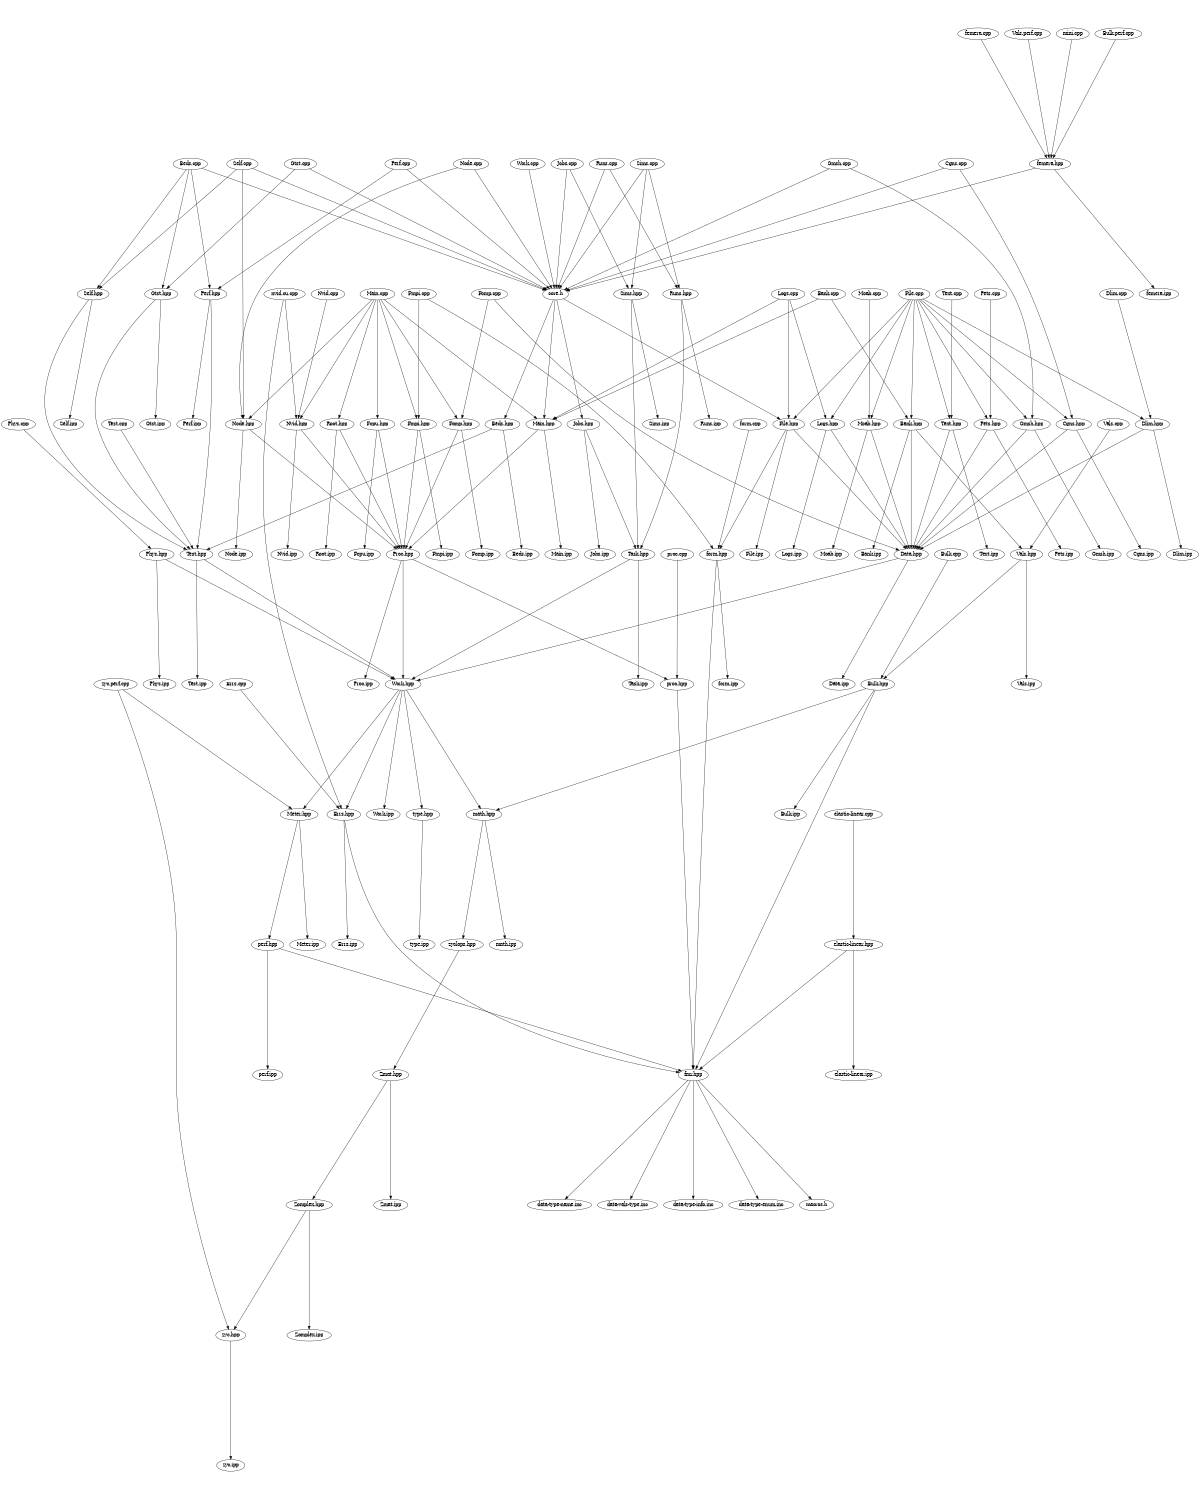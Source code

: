 digraph "source tree" {
    overlap=scale;
    size="8,10";
    ratio="fill";
    fontsize="16";
    fontname="Helvetica";
	clusterrank="local";
	"Main.cpp" -> "Fcpu.hpp"
	"Sims.hpp" -> "Sims.ipp"
	"File.cpp" -> "Moab.hpp"
	"Self.cpp" -> "Node.hpp"
	"Zmat.hpp" -> "Zmat.ipp"
	"Perf.hpp" -> "Test.hpp"
	"proc.hpp" -> "fmr.hpp"
	"proc.cpp" -> "proc.hpp"
	"Work.hpp" -> "Errs.hpp"
	"Text.cpp" -> "Text.hpp"
	"Bank.hpp" -> "Vals.hpp"
	"fmr.hpp" -> "macros.h"
	"Zomplex.hpp" -> "zyc.hpp"
	"Work.hpp" -> "Meter.hpp"
	"Errs.cpp" -> "Errs.hpp"
	"Phys.hpp" -> "Phys.ipp"
	"Fmpi.hpp" -> "Fmpi.ipp"
	"Test.cpp" -> "Test.hpp"
	"form.cpp" -> "form.hpp"
	"Gtst.hpp" -> "Gtst.ipp"
	"perf.hpp" -> "perf.ipp"
	"File.cpp" -> "Bank.hpp"
	"Node.cpp" -> "Node.hpp"
	"fmr.hpp" -> "data-type-name.inc"
	"Work.hpp" -> "Work.ipp"
	"File.cpp" -> "File.hpp"
	"Fomp.hpp" -> "Proc.hpp"
	"Proc.hpp" -> "Proc.ipp"
	"Pets.hpp" -> "Pets.ipp"
	"Task.hpp" -> "Work.hpp"
	"Moab.hpp" -> "Moab.ipp"
	"Beds.cpp" -> "Perf.hpp"
	"Perf.hpp" -> "Perf.ipp"
	"core.h" -> "Main.hpp"
	"zyc.hpp" -> "zyc.ipp"
	"Beds.hpp" -> "Test.hpp"
	"fmr.hpp" -> "data-vals-type.inc"
	"Meter.hpp" -> "perf.hpp"
	"form.hpp" -> "form.ipp"
	"zyc.perf.cpp" -> "Meter.hpp"
	"Main.hpp" -> "Main.ipp"
	"fmr.hpp" -> "data-type-info.inc"
	"Main.cpp" -> "Root.hpp"
	"Logs.cpp" -> "Main.hpp"
	"Gmsh.cpp" -> "Gmsh.hpp"
	"Work.cpp" -> "core.h"
	"math.hpp" -> "math.ipp"
	"Sims.cpp" -> "Runs.hpp"
	"Beds.hpp" -> "Beds.ipp"
	"File.cpp" -> "Cgns.hpp"
	"Data.hpp" -> "Data.ipp"
	"Self.hpp" -> "Self.ipp"
	"Text.hpp" -> "Text.ipp"
	"Cgns.cpp" -> "Cgns.hpp"
	"math.hpp" -> "zyclops.hpp"
	"femera.cpp" -> "femera.hpp"
	"File.cpp" -> "Pets.hpp"
	"File.cpp" -> "Text.hpp"
	"Main.cpp" -> "Nvid.hpp"
	"Fomp.cpp" -> "Fomp.hpp"
	"Perf.cpp" -> "core.h"
	"Jobs.hpp" -> "Task.hpp"
	"Vals.hpp" -> "Bulk.hpp"
	"femera.hpp" -> "femera.ipp"
	"core.h" -> "File.hpp"
	"Gtst.cpp" -> "core.h"
	"Nvid.hpp" -> "Nvid.ipp"
	"Moab.cpp" -> "Moab.hpp"
	"Dlim.cpp" -> "Dlim.hpp"
	"Node.cpp" -> "core.h"
	"Gmsh.hpp" -> "Gmsh.ipp"
	"Zmat.hpp" -> "Zomplex.hpp"
	"Root.hpp" -> "Proc.hpp"
	"Fcpu.hpp" -> "Proc.hpp"
	"Gtst.cpp" -> "Gtst.hpp"
	"Self.cpp" -> "Self.hpp"
	"Main.cpp" -> "Node.hpp"
	"Vals.perf.cpp" -> "femera.hpp"
	"zyc.perf.cpp" -> "zyc.hpp"
	"Self.hpp" -> "Test.hpp"
	"Dlim.hpp" -> "Data.hpp"
	"Work.hpp" -> "math.hpp"
	"Pets.cpp" -> "Pets.hpp"
	"Bank.cpp" -> "Main.hpp"
	"Fmpi.cpp" -> "Fmpi.hpp"
	"nvid.cu.cpp" -> "Errs.hpp"
	"Logs.cpp" -> "Logs.hpp"
	"Nvid.hpp" -> "Proc.hpp"
	"File.cpp" -> "Dlim.hpp"
	"Bank.hpp" -> "Bank.ipp"
	"Errs.hpp" -> "fmr.hpp"
	"Meter.hpp" -> "Meter.ipp"
	"Fmpi.hpp" -> "Proc.hpp"
	"File.cpp" -> "Logs.hpp"
	"Sims.cpp" -> "Sims.hpp"
	"Jobs.cpp" -> "Sims.hpp"
	"Beds.cpp" -> "Self.hpp"
	"Fomp.cpp" -> "Data.hpp"
	"elastic-linear.hpp" -> "elastic-linear.ipp"
	"Fomp.hpp" -> "Fomp.ipp"
	"fmr.hpp" -> "data-type-enum.inc"
	"Main.cpp" -> "Main.hpp"
	"Gtst.hpp" -> "Test.hpp"
	"Root.hpp" -> "Root.ipp"
	"File.hpp" -> "Data.hpp"
	"Bulk.cpp" -> "Bulk.hpp"
	"Node.hpp" -> "Proc.hpp"
	"Cgns.cpp" -> "core.h"
	"Test.hpp" -> "Test.ipp"
	"Cgns.hpp" -> "Data.hpp"
	"Main.cpp" -> "Fomp.hpp"
	"Bulk.hpp" -> "Bulk.ipp"
	"Jobs.cpp" -> "core.h"
	"File.hpp" -> "File.ipp"
	"Gmsh.hpp" -> "Data.hpp"
	"femera.hpp" -> "core.h"
	"Bulk.hpp" -> "math.hpp"
	"Jobs.hpp" -> "Jobs.ipp"
	"Proc.hpp" -> "proc.hpp"
	"mini.cpp" -> "femera.hpp"
	"Sims.cpp" -> "core.h"
	"Bank.hpp" -> "Data.hpp"
	"Moab.hpp" -> "Data.hpp"
	"Task.hpp" -> "Task.ipp"
	"Fcpu.hpp" -> "Fcpu.ipp"
	"elastic-linear.cpp" -> "elastic-linear.hpp"
	"Dlim.hpp" -> "Dlim.ipp"
	"Zomplex.hpp" -> "Zomplex.ipp"
	"Bulk.perf.cpp" -> "femera.hpp"
	"Main.hpp" -> "Proc.hpp"
	"Beds.cpp" -> "core.h"
	"File.cpp" -> "Gmsh.hpp"
	"Logs.hpp" -> "Logs.ipp"
	"Nvid.cpp" -> "Nvid.hpp"
	"Logs.hpp" -> "Data.hpp"
	"perf.hpp" -> "fmr.hpp"
	"Gmsh.cpp" -> "core.h"
	"Runs.cpp" -> "core.h"
	"Cgns.hpp" -> "Cgns.ipp"
	"Beds.cpp" -> "Gtst.hpp"
	"Logs.cpp" -> "File.hpp"
	"Main.cpp" -> "Fmpi.hpp"
	"Self.cpp" -> "core.h"
	"Pets.hpp" -> "Data.hpp"
	"zyclops.hpp" -> "Zmat.hpp"
	"Proc.hpp" -> "Work.hpp"
	"Sims.hpp" -> "Task.hpp"
	"core.h" -> "Jobs.hpp"
	"Data.hpp" -> "Work.hpp"
	"form.hpp" -> "fmr.hpp"
	"Node.hpp" -> "Node.ipp"
	"Phys.cpp" -> "Phys.hpp"
	"type.hpp" -> "type.ipp"
	"Runs.hpp" -> "Runs.ipp"
	"Runs.hpp" -> "Task.hpp"
	"Text.hpp" -> "Data.hpp"
	"nvid.cu.cpp" -> "Nvid.hpp"
	"core.h" -> "Beds.hpp"
	"File.hpp" -> "form.hpp"
	"elastic-linear.hpp" -> "fmr.hpp"
	"Vals.hpp" -> "Vals.ipp"
	"Fmpi.cpp" -> "form.hpp"
	"Vals.cpp" -> "Vals.hpp"
	"Runs.cpp" -> "Runs.hpp"
	"Work.hpp" -> "type.hpp"
	"Perf.cpp" -> "Perf.hpp"
	"Phys.hpp" -> "Work.hpp"
	"Errs.hpp" -> "Errs.ipp"
	"Bank.cpp" -> "Bank.hpp"
	"Bulk.hpp" -> "fmr.hpp"
	"Test.hpp" -> "Work.hpp"
}
